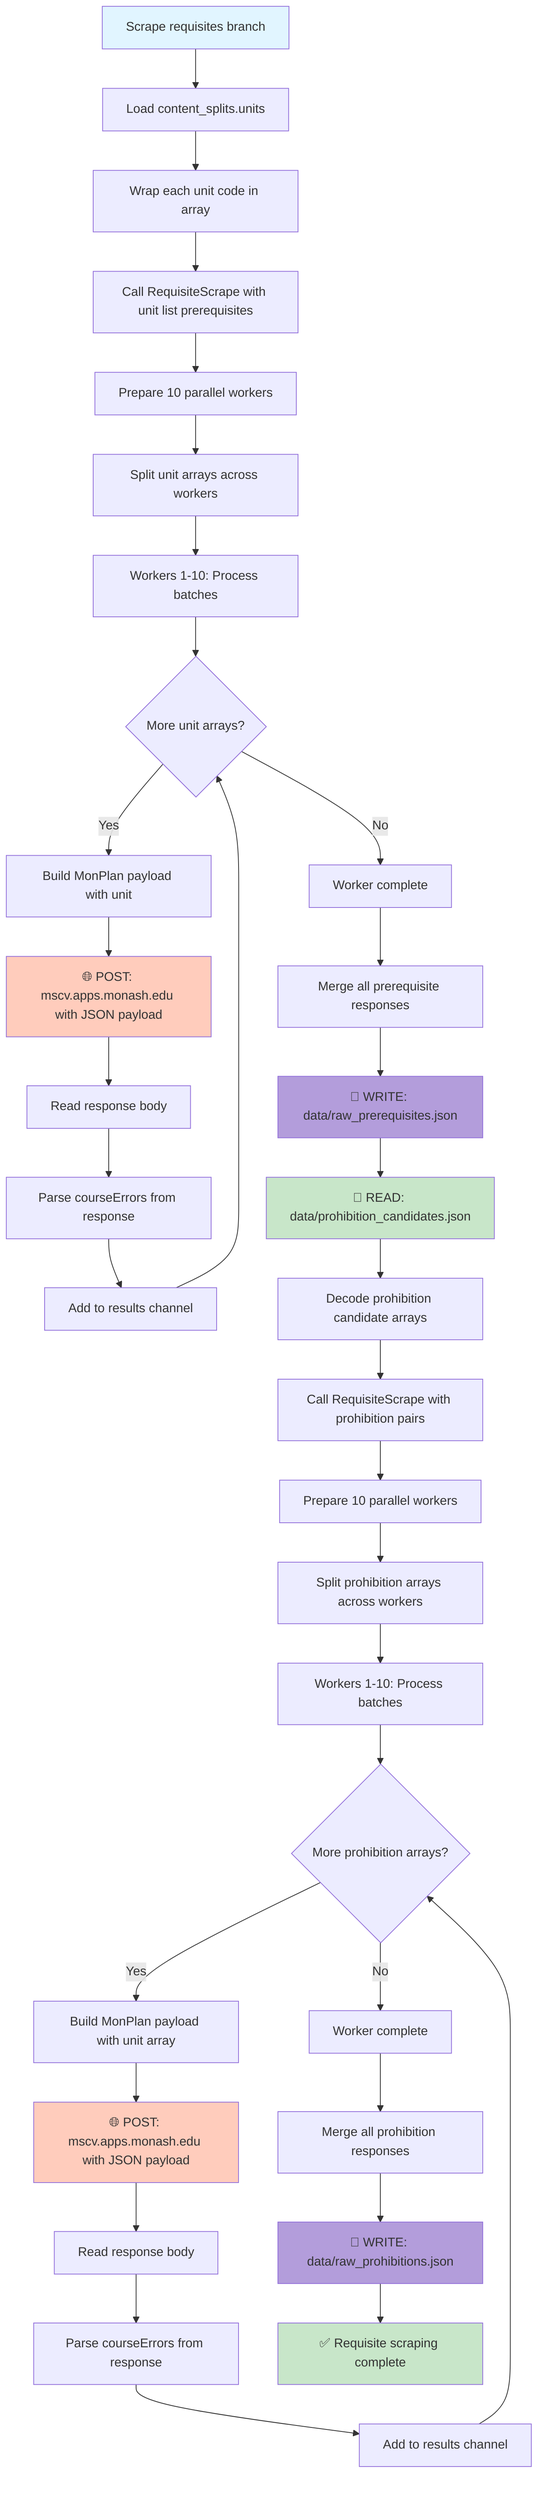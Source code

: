 graph TB
    START_REQ[Scrape requisites branch] --> LOAD_SPLITS2[Load content_splits.units]
    LOAD_SPLITS2 --> WRAP_UNITS[Wrap each unit code in array]

    WRAP_UNITS --> CALL_SCRAPE1[Call RequisiteScrape with unit list prerequisites]
    CALL_SCRAPE1 --> PREP_WORKERS1[Prepare 10 parallel workers]
    PREP_WORKERS1 --> SPLIT_UNITS1[Split unit arrays across workers]
    SPLIT_UNITS1 --> WORKERS1[Workers 1-10: Process batches]

    WORKERS1 --> LOOP_PREREQ{More unit arrays?}
    LOOP_PREREQ -->|Yes| BUILD_PAYLOAD1[Build MonPlan payload with unit]
    BUILD_PAYLOAD1 --> POST_API1[🌐 POST: mscv.apps.monash.edu with JSON payload]
    POST_API1 --> READ_RESPONSE1[Read response body]
    READ_RESPONSE1 --> PARSE_VALIDATION1[Parse courseErrors from response]
    PARSE_VALIDATION1 --> RESULTS_CHAN1[Add to results channel]
    RESULTS_CHAN1 --> LOOP_PREREQ
    LOOP_PREREQ -->|No| WORKER_DONE1[Worker complete]

    WORKER_DONE1 --> MERGE_PREREQ[Merge all prerequisite responses]
    MERGE_PREREQ --> SAVE_PREREQ[💾 WRITE: data/raw_prerequisites.json]

    SAVE_PREREQ --> READ_PROHIB_CAND[📖 READ: data/prohibition_candidates.json]
    READ_PROHIB_CAND --> DECODE_PROHIB[Decode prohibition candidate arrays]
    DECODE_PROHIB --> CALL_SCRAPE2[Call RequisiteScrape with prohibition pairs]

    CALL_SCRAPE2 --> PREP_WORKERS2[Prepare 10 parallel workers]
    PREP_WORKERS2 --> SPLIT_UNITS2[Split prohibition arrays across workers]
    SPLIT_UNITS2 --> WORKERS2[Workers 1-10: Process batches]

    WORKERS2 --> LOOP_PROHIB{More prohibition arrays?}
    LOOP_PROHIB -->|Yes| BUILD_PAYLOAD2[Build MonPlan payload with unit array]
    BUILD_PAYLOAD2 --> POST_API2[🌐 POST: mscv.apps.monash.edu with JSON payload]
    POST_API2 --> READ_RESPONSE2[Read response body]
    READ_RESPONSE2 --> PARSE_VALIDATION2[Parse courseErrors from response]
    PARSE_VALIDATION2 --> RESULTS_CHAN2[Add to results channel]
    RESULTS_CHAN2 --> LOOP_PROHIB
    LOOP_PROHIB -->|No| WORKER_DONE2[Worker complete]

    WORKER_DONE2 --> MERGE_PROHIB[Merge all prohibition responses]
    MERGE_PROHIB --> SAVE_PROHIB[💾 WRITE: data/raw_prohibitions.json]
    SAVE_PROHIB --> REQ_DONE[✅ Requisite scraping complete]

    style START_REQ fill:#e1f5ff
    style POST_API1 fill:#ffccbc
    style POST_API2 fill:#ffccbc
    style READ_PROHIB_CAND fill:#c8e6c9
    style SAVE_PREREQ fill:#b39ddb
    style SAVE_PROHIB fill:#b39ddb
    style REQ_DONE fill:#c8e6c9